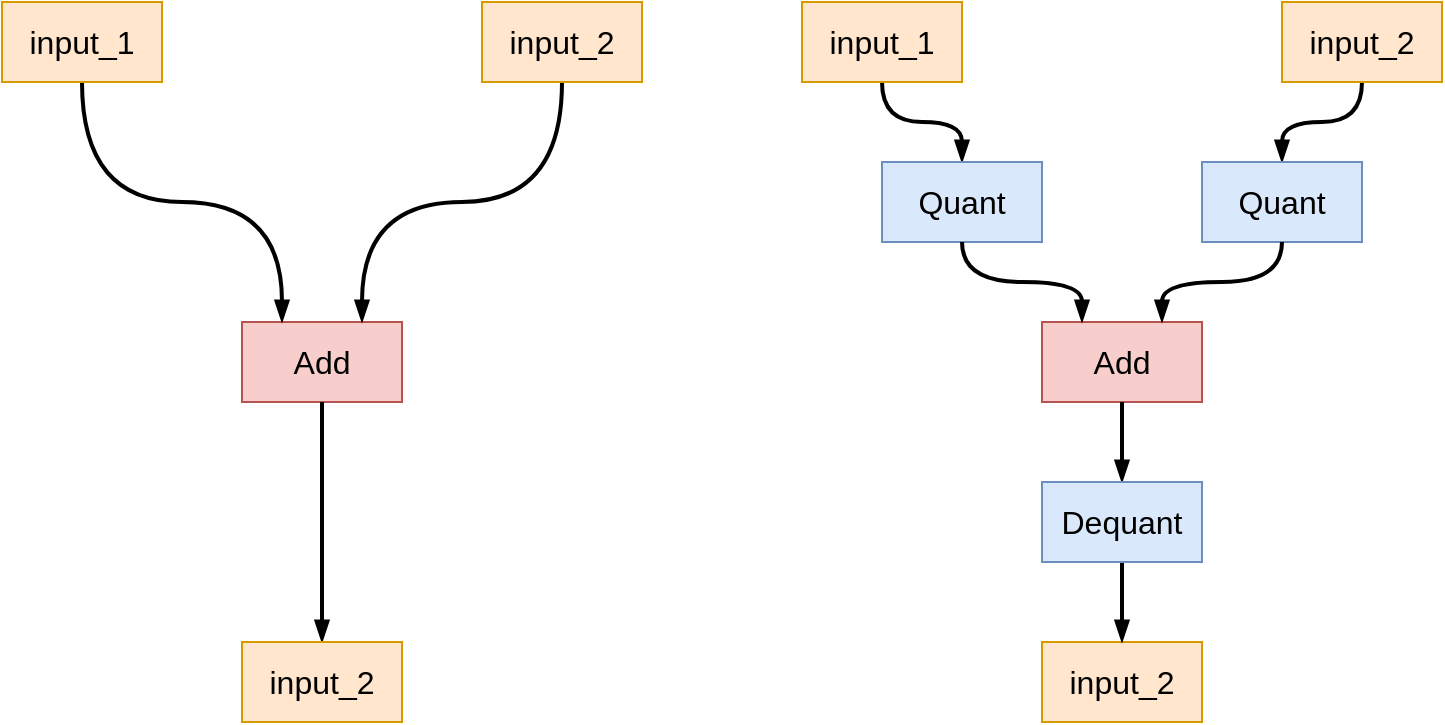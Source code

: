 <mxfile version="24.7.16">
  <diagram name="Trang-1" id="mQSTmGKFa3K6hvDLOO5k">
    <mxGraphModel dx="1226" dy="686" grid="1" gridSize="10" guides="1" tooltips="1" connect="1" arrows="1" fold="1" page="1" pageScale="1" pageWidth="827" pageHeight="1169" math="0" shadow="0">
      <root>
        <mxCell id="0" />
        <mxCell id="1" parent="0" />
        <mxCell id="PxvMtfoWUJHpTSwyp4GO-1" value="&lt;font style=&quot;font-size: 16px;&quot;&gt;Add&lt;/font&gt;" style="rounded=0;whiteSpace=wrap;html=1;fillColor=#f8cecc;strokeColor=#b85450;" vertex="1" parent="1">
          <mxGeometry x="200" y="240" width="80" height="40" as="geometry" />
        </mxCell>
        <mxCell id="PxvMtfoWUJHpTSwyp4GO-2" value="" style="endArrow=blockThin;html=1;rounded=0;edgeStyle=orthogonalEdgeStyle;curved=1;strokeWidth=2;endFill=1;entryX=0.25;entryY=0;entryDx=0;entryDy=0;exitX=0.5;exitY=1;exitDx=0;exitDy=0;" edge="1" parent="1" source="PxvMtfoWUJHpTSwyp4GO-4" target="PxvMtfoWUJHpTSwyp4GO-1">
          <mxGeometry width="50" height="50" relative="1" as="geometry">
            <mxPoint x="200" y="160" as="sourcePoint" />
            <mxPoint x="320" y="160" as="targetPoint" />
          </mxGeometry>
        </mxCell>
        <mxCell id="PxvMtfoWUJHpTSwyp4GO-3" value="" style="endArrow=blockThin;html=1;rounded=0;edgeStyle=orthogonalEdgeStyle;curved=1;strokeWidth=2;endFill=1;entryX=0.75;entryY=0;entryDx=0;entryDy=0;exitX=0.5;exitY=1;exitDx=0;exitDy=0;" edge="1" parent="1" source="PxvMtfoWUJHpTSwyp4GO-5" target="PxvMtfoWUJHpTSwyp4GO-1">
          <mxGeometry width="50" height="50" relative="1" as="geometry">
            <mxPoint x="280" y="160" as="sourcePoint" />
            <mxPoint x="230" y="250" as="targetPoint" />
          </mxGeometry>
        </mxCell>
        <mxCell id="PxvMtfoWUJHpTSwyp4GO-4" value="&lt;font style=&quot;font-size: 16px;&quot;&gt;input_1&lt;/font&gt;" style="rounded=0;whiteSpace=wrap;html=1;fillColor=#ffe6cc;strokeColor=#d79b00;" vertex="1" parent="1">
          <mxGeometry x="80" y="80" width="80" height="40" as="geometry" />
        </mxCell>
        <mxCell id="PxvMtfoWUJHpTSwyp4GO-5" value="&lt;span style=&quot;font-size: 16px;&quot;&gt;input_2&lt;/span&gt;" style="rounded=0;whiteSpace=wrap;html=1;fillColor=#ffe6cc;strokeColor=#d79b00;" vertex="1" parent="1">
          <mxGeometry x="320" y="80" width="80" height="40" as="geometry" />
        </mxCell>
        <mxCell id="PxvMtfoWUJHpTSwyp4GO-7" value="" style="endArrow=blockThin;html=1;rounded=0;edgeStyle=orthogonalEdgeStyle;curved=1;strokeWidth=2;endFill=1;exitX=0.5;exitY=1;exitDx=0;exitDy=0;entryX=0.5;entryY=0;entryDx=0;entryDy=0;" edge="1" parent="1" source="PxvMtfoWUJHpTSwyp4GO-1" target="PxvMtfoWUJHpTSwyp4GO-8">
          <mxGeometry width="50" height="50" relative="1" as="geometry">
            <mxPoint x="330" y="170" as="sourcePoint" />
            <mxPoint x="240" y="360" as="targetPoint" />
          </mxGeometry>
        </mxCell>
        <mxCell id="PxvMtfoWUJHpTSwyp4GO-8" value="&lt;span style=&quot;font-size: 16px;&quot;&gt;input_2&lt;/span&gt;" style="rounded=0;whiteSpace=wrap;html=1;fillColor=#ffe6cc;strokeColor=#d79b00;" vertex="1" parent="1">
          <mxGeometry x="200" y="400" width="80" height="40" as="geometry" />
        </mxCell>
        <mxCell id="PxvMtfoWUJHpTSwyp4GO-9" value="&lt;font style=&quot;font-size: 16px;&quot;&gt;Add&lt;/font&gt;" style="rounded=0;whiteSpace=wrap;html=1;fillColor=#f8cecc;strokeColor=#b85450;" vertex="1" parent="1">
          <mxGeometry x="600" y="240" width="80" height="40" as="geometry" />
        </mxCell>
        <mxCell id="PxvMtfoWUJHpTSwyp4GO-10" value="" style="endArrow=blockThin;html=1;rounded=0;edgeStyle=orthogonalEdgeStyle;curved=1;strokeWidth=2;endFill=1;exitX=0.5;exitY=1;exitDx=0;exitDy=0;" edge="1" parent="1" source="PxvMtfoWUJHpTSwyp4GO-12" target="PxvMtfoWUJHpTSwyp4GO-16">
          <mxGeometry width="50" height="50" relative="1" as="geometry">
            <mxPoint x="520" y="160" as="sourcePoint" />
            <mxPoint x="640" y="160" as="targetPoint" />
          </mxGeometry>
        </mxCell>
        <mxCell id="PxvMtfoWUJHpTSwyp4GO-11" value="" style="endArrow=blockThin;html=1;rounded=0;edgeStyle=orthogonalEdgeStyle;curved=1;strokeWidth=2;endFill=1;entryX=0.5;entryY=0;entryDx=0;entryDy=0;exitX=0.5;exitY=1;exitDx=0;exitDy=0;" edge="1" parent="1" source="PxvMtfoWUJHpTSwyp4GO-13" target="PxvMtfoWUJHpTSwyp4GO-19">
          <mxGeometry width="50" height="50" relative="1" as="geometry">
            <mxPoint x="600" y="160" as="sourcePoint" />
            <mxPoint x="550" y="250" as="targetPoint" />
          </mxGeometry>
        </mxCell>
        <mxCell id="PxvMtfoWUJHpTSwyp4GO-12" value="&lt;font style=&quot;font-size: 16px;&quot;&gt;input_1&lt;/font&gt;" style="rounded=0;whiteSpace=wrap;html=1;fillColor=#ffe6cc;strokeColor=#d79b00;" vertex="1" parent="1">
          <mxGeometry x="480" y="80" width="80" height="40" as="geometry" />
        </mxCell>
        <mxCell id="PxvMtfoWUJHpTSwyp4GO-13" value="&lt;span style=&quot;font-size: 16px;&quot;&gt;input_2&lt;/span&gt;" style="rounded=0;whiteSpace=wrap;html=1;fillColor=#ffe6cc;strokeColor=#d79b00;" vertex="1" parent="1">
          <mxGeometry x="720" y="80" width="80" height="40" as="geometry" />
        </mxCell>
        <mxCell id="PxvMtfoWUJHpTSwyp4GO-14" value="" style="endArrow=blockThin;html=1;rounded=0;edgeStyle=orthogonalEdgeStyle;curved=1;strokeWidth=2;endFill=1;exitX=0.5;exitY=1;exitDx=0;exitDy=0;entryX=0.5;entryY=0;entryDx=0;entryDy=0;" edge="1" parent="1" source="PxvMtfoWUJHpTSwyp4GO-9" target="PxvMtfoWUJHpTSwyp4GO-22">
          <mxGeometry width="50" height="50" relative="1" as="geometry">
            <mxPoint x="730" y="170" as="sourcePoint" />
            <mxPoint x="640" y="360" as="targetPoint" />
          </mxGeometry>
        </mxCell>
        <mxCell id="PxvMtfoWUJHpTSwyp4GO-15" value="&lt;span style=&quot;font-size: 16px;&quot;&gt;input_2&lt;/span&gt;" style="rounded=0;whiteSpace=wrap;html=1;fillColor=#ffe6cc;strokeColor=#d79b00;" vertex="1" parent="1">
          <mxGeometry x="600" y="400" width="80" height="40" as="geometry" />
        </mxCell>
        <mxCell id="PxvMtfoWUJHpTSwyp4GO-16" value="&lt;font style=&quot;font-size: 16px;&quot;&gt;Quant&lt;/font&gt;" style="rounded=0;whiteSpace=wrap;html=1;fillColor=#dae8fc;strokeColor=#6c8ebf;" vertex="1" parent="1">
          <mxGeometry x="520" y="160" width="80" height="40" as="geometry" />
        </mxCell>
        <mxCell id="PxvMtfoWUJHpTSwyp4GO-18" value="" style="endArrow=blockThin;html=1;rounded=0;edgeStyle=orthogonalEdgeStyle;curved=1;strokeWidth=2;endFill=1;entryX=0.25;entryY=0;entryDx=0;entryDy=0;exitX=0.5;exitY=1;exitDx=0;exitDy=0;" edge="1" parent="1" source="PxvMtfoWUJHpTSwyp4GO-16" target="PxvMtfoWUJHpTSwyp4GO-9">
          <mxGeometry width="50" height="50" relative="1" as="geometry">
            <mxPoint x="474" y="230" as="sourcePoint" />
            <mxPoint x="414" y="310" as="targetPoint" />
          </mxGeometry>
        </mxCell>
        <mxCell id="PxvMtfoWUJHpTSwyp4GO-19" value="&lt;font style=&quot;font-size: 16px;&quot;&gt;Quant&lt;/font&gt;" style="rounded=0;whiteSpace=wrap;html=1;fillColor=#dae8fc;strokeColor=#6c8ebf;" vertex="1" parent="1">
          <mxGeometry x="680" y="160" width="80" height="40" as="geometry" />
        </mxCell>
        <mxCell id="PxvMtfoWUJHpTSwyp4GO-20" value="" style="endArrow=blockThin;html=1;rounded=0;edgeStyle=orthogonalEdgeStyle;curved=1;strokeWidth=2;endFill=1;entryX=0.75;entryY=0;entryDx=0;entryDy=0;exitX=0.5;exitY=1;exitDx=0;exitDy=0;" edge="1" parent="1" source="PxvMtfoWUJHpTSwyp4GO-19" target="PxvMtfoWUJHpTSwyp4GO-9">
          <mxGeometry width="50" height="50" relative="1" as="geometry">
            <mxPoint x="550" y="340" as="sourcePoint" />
            <mxPoint x="540" y="270" as="targetPoint" />
          </mxGeometry>
        </mxCell>
        <mxCell id="PxvMtfoWUJHpTSwyp4GO-21" value="" style="endArrow=blockThin;html=1;rounded=0;edgeStyle=orthogonalEdgeStyle;curved=1;strokeWidth=2;endFill=1;exitX=0.5;exitY=1;exitDx=0;exitDy=0;entryX=0.5;entryY=0;entryDx=0;entryDy=0;" edge="1" parent="1" source="PxvMtfoWUJHpTSwyp4GO-22" target="PxvMtfoWUJHpTSwyp4GO-15">
          <mxGeometry width="50" height="50" relative="1" as="geometry">
            <mxPoint x="650" y="290" as="sourcePoint" />
            <mxPoint x="650" y="410" as="targetPoint" />
          </mxGeometry>
        </mxCell>
        <mxCell id="PxvMtfoWUJHpTSwyp4GO-22" value="&lt;font style=&quot;font-size: 16px;&quot;&gt;Dequant&lt;/font&gt;" style="rounded=0;whiteSpace=wrap;html=1;fillColor=#dae8fc;strokeColor=#6c8ebf;" vertex="1" parent="1">
          <mxGeometry x="600" y="320" width="80" height="40" as="geometry" />
        </mxCell>
      </root>
    </mxGraphModel>
  </diagram>
</mxfile>
